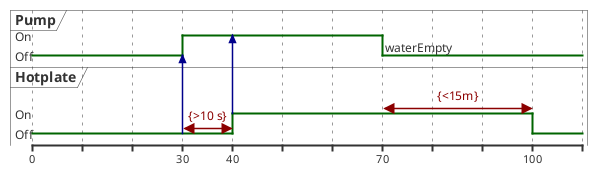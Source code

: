 @startuml

robust "Pump" as Pump
robust "Hotplate" as Hotplate

@0
Pump is Off
Hotplate is Off

@30
Pump is On
Hotplate -> Pump

@40
Hotplate is On
Hotplate -> Pump
Hotplate@30 <-> @40 : {>10 s}

@70
Pump is Off : waterEmpty

@100
Hotplate is Off
Hotplate@70 <-> @100 : {<15m}


@enduml
